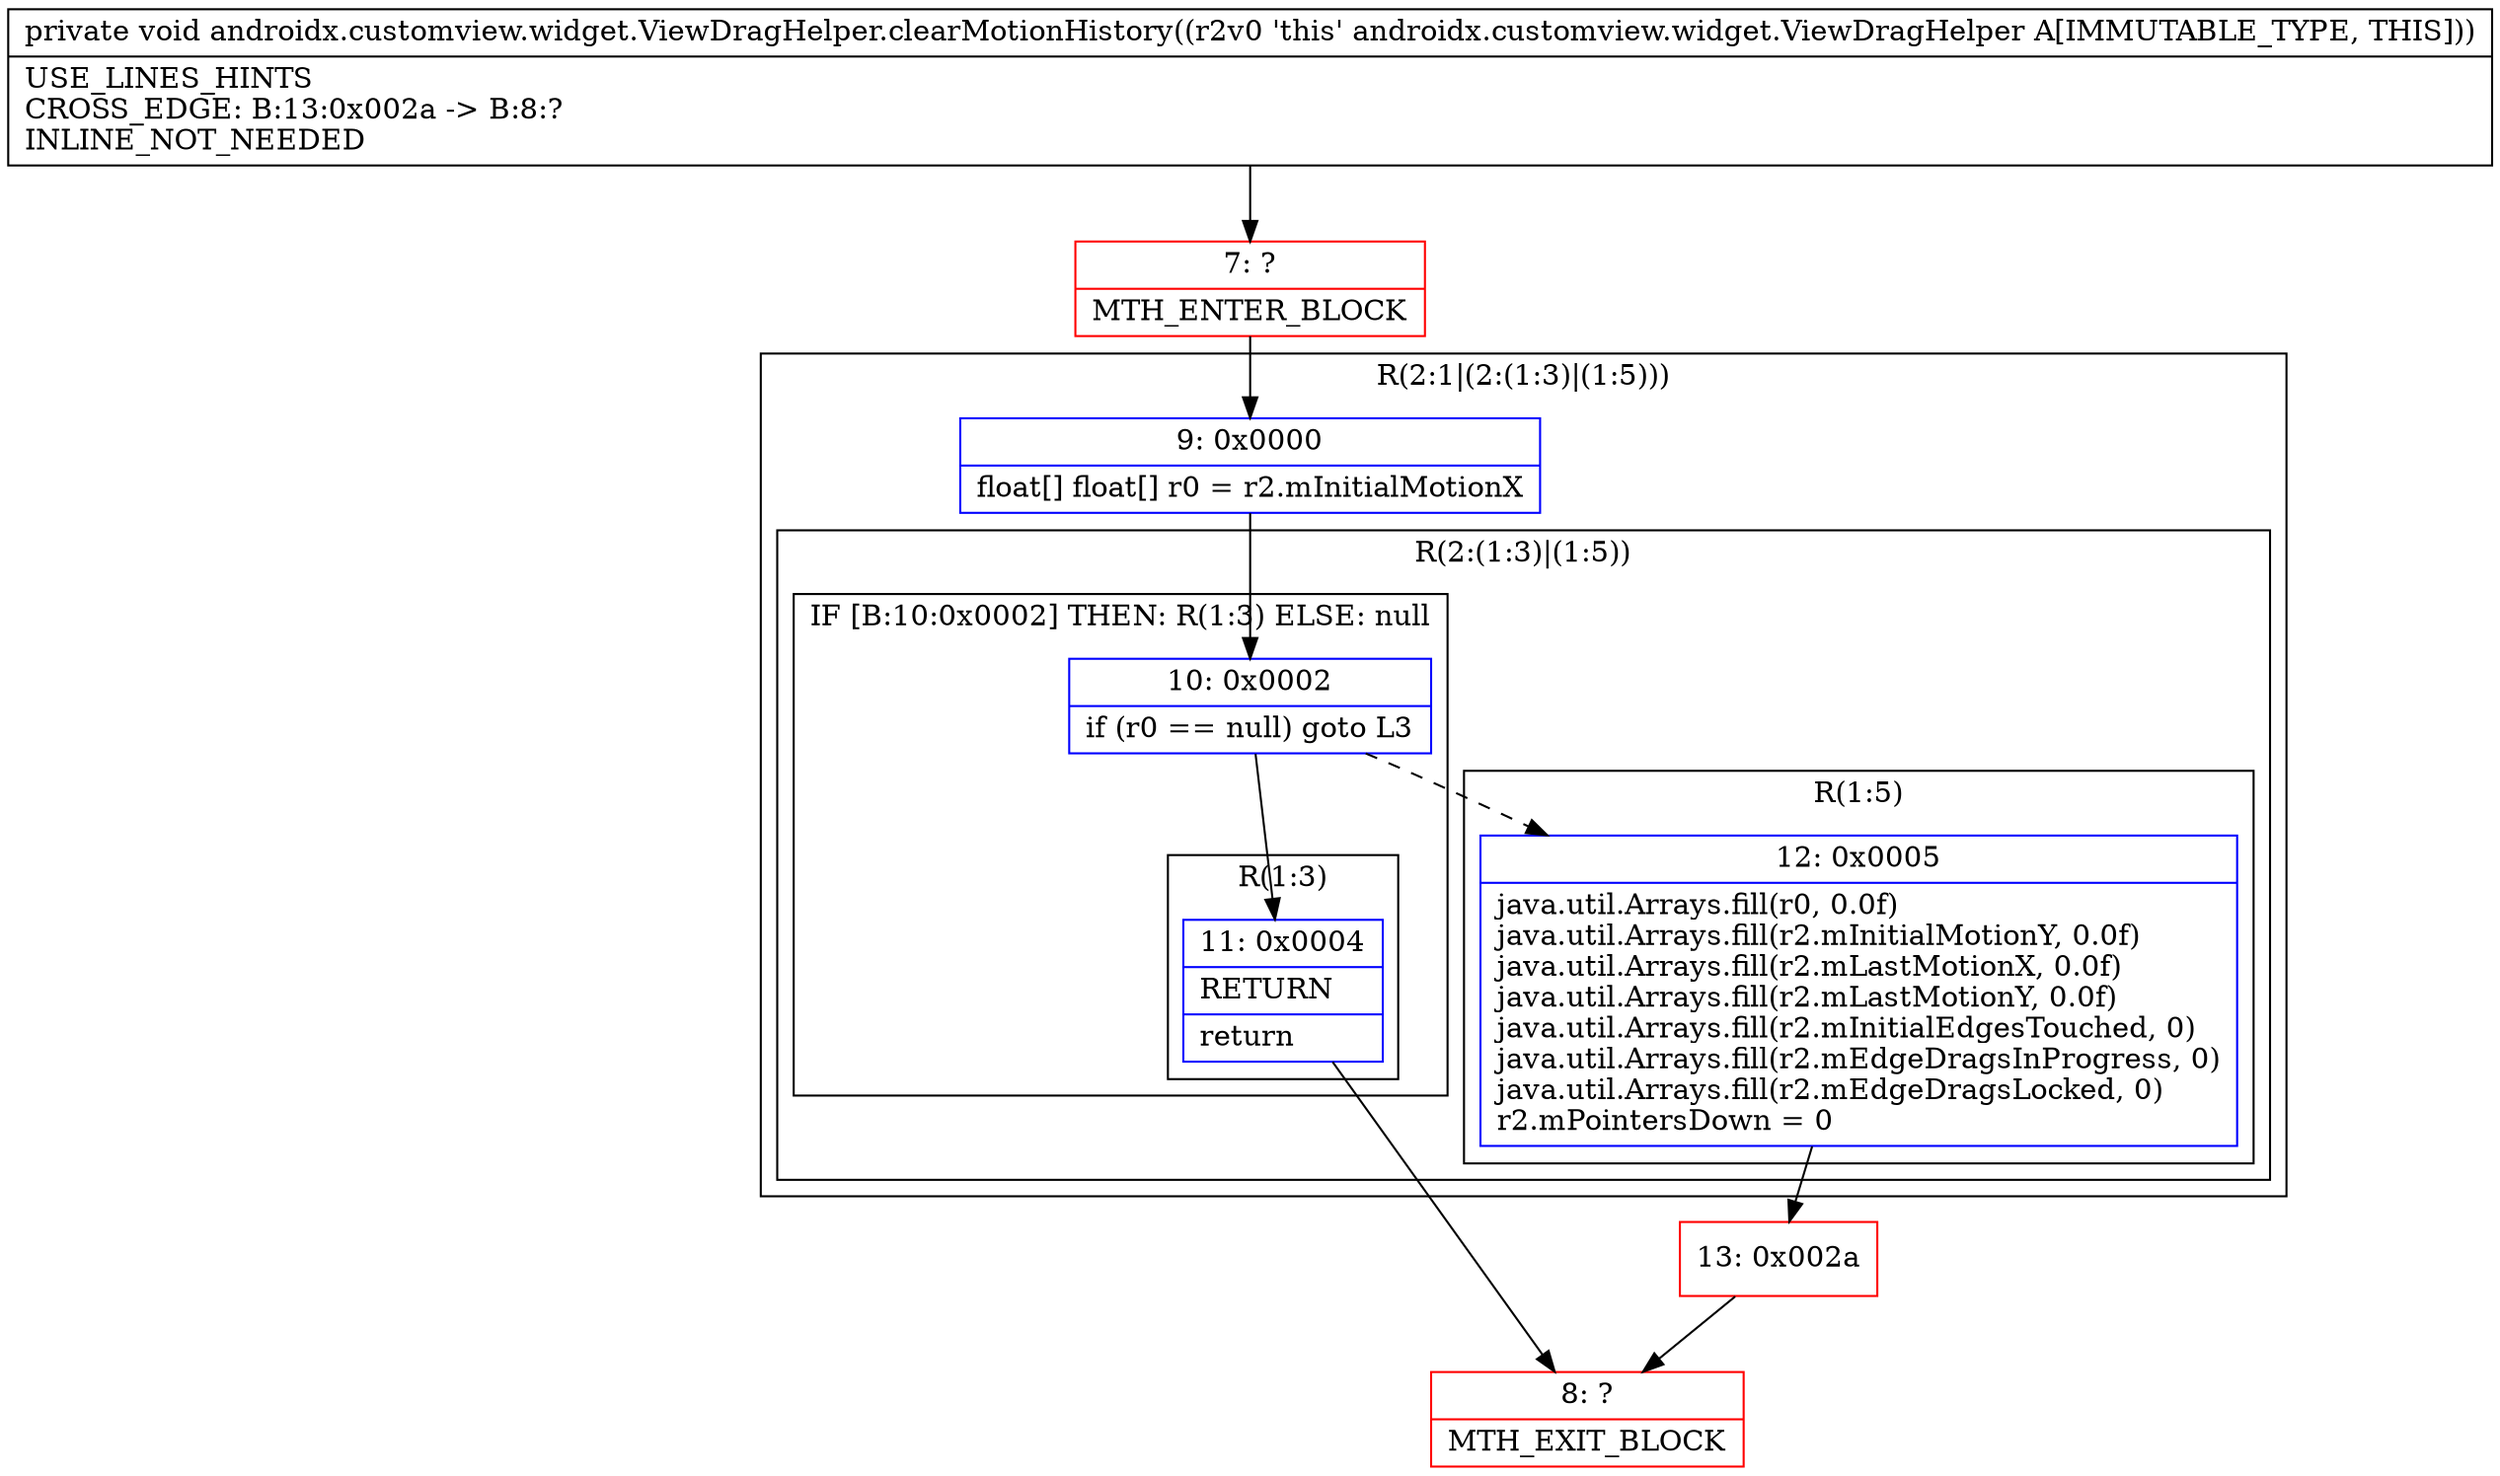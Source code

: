 digraph "CFG forandroidx.customview.widget.ViewDragHelper.clearMotionHistory()V" {
subgraph cluster_Region_395997681 {
label = "R(2:1|(2:(1:3)|(1:5)))";
node [shape=record,color=blue];
Node_9 [shape=record,label="{9\:\ 0x0000|float[] float[] r0 = r2.mInitialMotionX\l}"];
subgraph cluster_Region_1233416374 {
label = "R(2:(1:3)|(1:5))";
node [shape=record,color=blue];
subgraph cluster_IfRegion_610587502 {
label = "IF [B:10:0x0002] THEN: R(1:3) ELSE: null";
node [shape=record,color=blue];
Node_10 [shape=record,label="{10\:\ 0x0002|if (r0 == null) goto L3\l}"];
subgraph cluster_Region_70121770 {
label = "R(1:3)";
node [shape=record,color=blue];
Node_11 [shape=record,label="{11\:\ 0x0004|RETURN\l|return\l}"];
}
}
subgraph cluster_Region_253536966 {
label = "R(1:5)";
node [shape=record,color=blue];
Node_12 [shape=record,label="{12\:\ 0x0005|java.util.Arrays.fill(r0, 0.0f)\ljava.util.Arrays.fill(r2.mInitialMotionY, 0.0f)\ljava.util.Arrays.fill(r2.mLastMotionX, 0.0f)\ljava.util.Arrays.fill(r2.mLastMotionY, 0.0f)\ljava.util.Arrays.fill(r2.mInitialEdgesTouched, 0)\ljava.util.Arrays.fill(r2.mEdgeDragsInProgress, 0)\ljava.util.Arrays.fill(r2.mEdgeDragsLocked, 0)\lr2.mPointersDown = 0\l}"];
}
}
}
Node_7 [shape=record,color=red,label="{7\:\ ?|MTH_ENTER_BLOCK\l}"];
Node_8 [shape=record,color=red,label="{8\:\ ?|MTH_EXIT_BLOCK\l}"];
Node_13 [shape=record,color=red,label="{13\:\ 0x002a}"];
MethodNode[shape=record,label="{private void androidx.customview.widget.ViewDragHelper.clearMotionHistory((r2v0 'this' androidx.customview.widget.ViewDragHelper A[IMMUTABLE_TYPE, THIS]))  | USE_LINES_HINTS\lCROSS_EDGE: B:13:0x002a \-\> B:8:?\lINLINE_NOT_NEEDED\l}"];
MethodNode -> Node_7;Node_9 -> Node_10;
Node_10 -> Node_11;
Node_10 -> Node_12[style=dashed];
Node_11 -> Node_8;
Node_12 -> Node_13;
Node_7 -> Node_9;
Node_13 -> Node_8;
}

